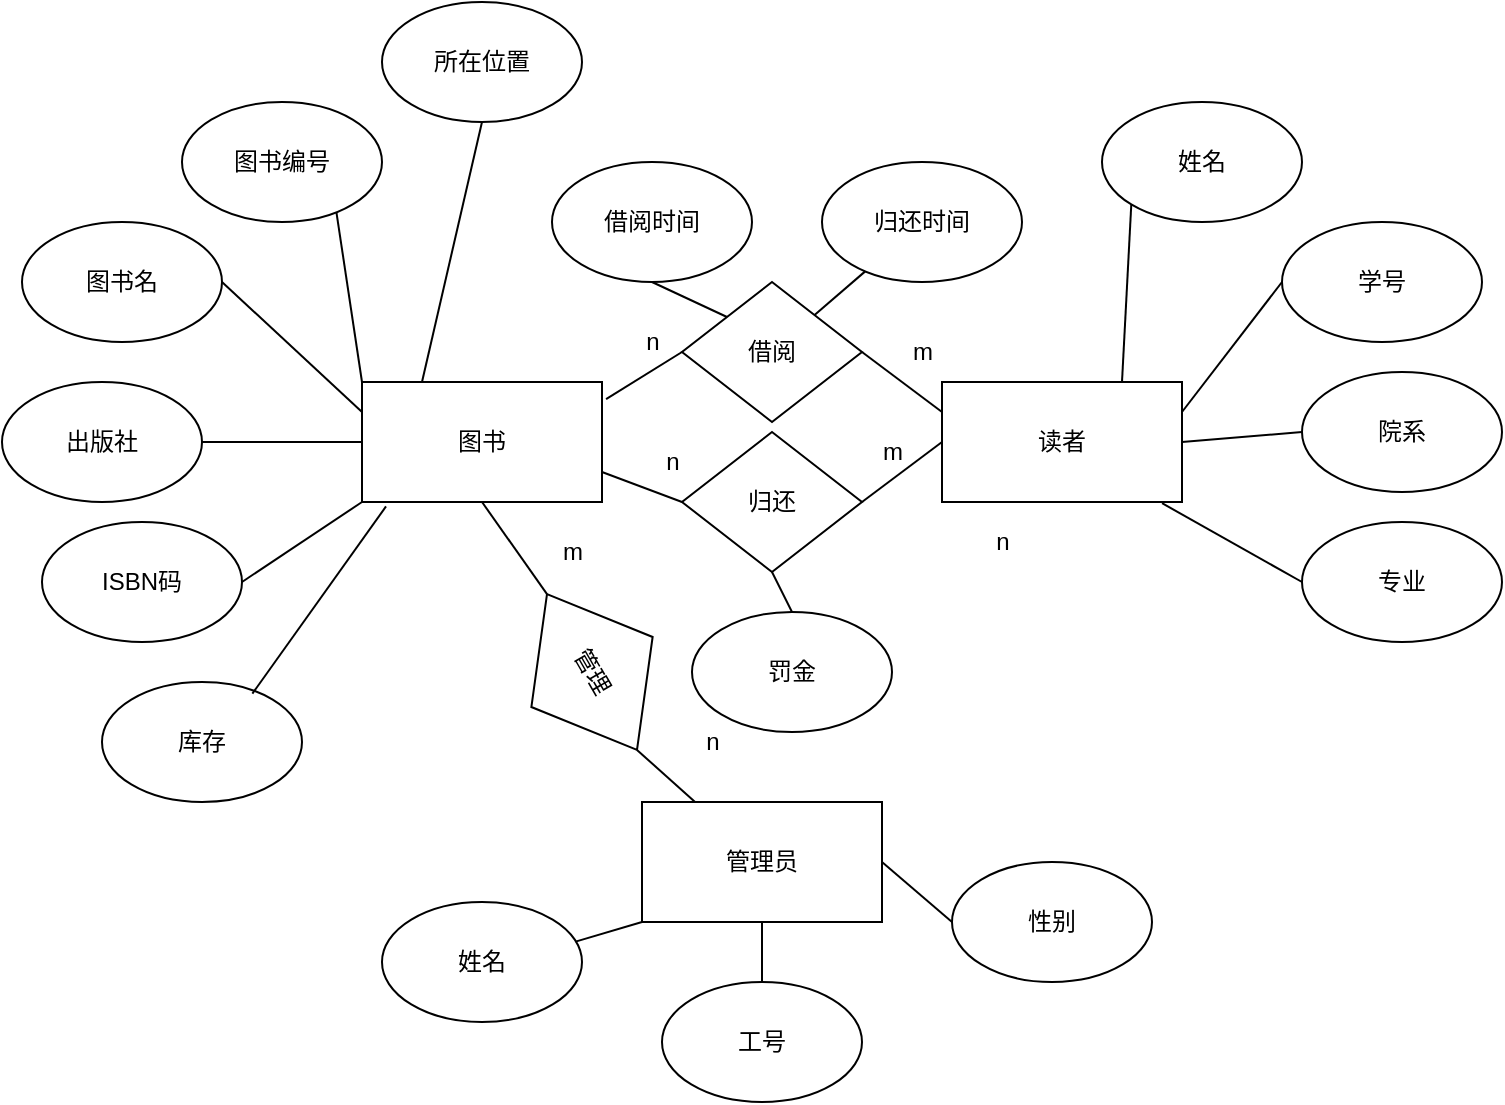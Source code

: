 <mxfile version="20.8.23" type="github">
  <diagram id="R2lEEEUBdFMjLlhIrx00" name="Page-1">
    <mxGraphModel dx="1050" dy="581" grid="1" gridSize="10" guides="1" tooltips="1" connect="1" arrows="1" fold="1" page="1" pageScale="1" pageWidth="850" pageHeight="1100" math="0" shadow="0" extFonts="Permanent Marker^https://fonts.googleapis.com/css?family=Permanent+Marker">
      <root>
        <mxCell id="0" />
        <mxCell id="1" parent="0" />
        <mxCell id="4jKd7ef3vC1ml2yuR7vD-1" value="图书" style="rounded=0;whiteSpace=wrap;html=1;" vertex="1" parent="1">
          <mxGeometry x="220" y="570" width="120" height="60" as="geometry" />
        </mxCell>
        <mxCell id="4jKd7ef3vC1ml2yuR7vD-2" value="图书编号" style="ellipse;whiteSpace=wrap;html=1;" vertex="1" parent="1">
          <mxGeometry x="130" y="430" width="100" height="60" as="geometry" />
        </mxCell>
        <mxCell id="4jKd7ef3vC1ml2yuR7vD-3" value="姓名" style="ellipse;whiteSpace=wrap;html=1;" vertex="1" parent="1">
          <mxGeometry x="590" y="430" width="100" height="60" as="geometry" />
        </mxCell>
        <mxCell id="4jKd7ef3vC1ml2yuR7vD-4" value="ISBN码" style="ellipse;whiteSpace=wrap;html=1;" vertex="1" parent="1">
          <mxGeometry x="60" y="640" width="100" height="60" as="geometry" />
        </mxCell>
        <mxCell id="4jKd7ef3vC1ml2yuR7vD-5" value="库存" style="ellipse;whiteSpace=wrap;html=1;" vertex="1" parent="1">
          <mxGeometry x="90" y="720" width="100" height="60" as="geometry" />
        </mxCell>
        <mxCell id="4jKd7ef3vC1ml2yuR7vD-6" value="学号" style="ellipse;whiteSpace=wrap;html=1;" vertex="1" parent="1">
          <mxGeometry x="680" y="490" width="100" height="60" as="geometry" />
        </mxCell>
        <mxCell id="4jKd7ef3vC1ml2yuR7vD-7" value="院系" style="ellipse;whiteSpace=wrap;html=1;" vertex="1" parent="1">
          <mxGeometry x="690" y="565" width="100" height="60" as="geometry" />
        </mxCell>
        <mxCell id="4jKd7ef3vC1ml2yuR7vD-8" value="专业" style="ellipse;whiteSpace=wrap;html=1;" vertex="1" parent="1">
          <mxGeometry x="690" y="640" width="100" height="60" as="geometry" />
        </mxCell>
        <mxCell id="4jKd7ef3vC1ml2yuR7vD-9" value="出版社" style="ellipse;whiteSpace=wrap;html=1;" vertex="1" parent="1">
          <mxGeometry x="40" y="570" width="100" height="60" as="geometry" />
        </mxCell>
        <mxCell id="4jKd7ef3vC1ml2yuR7vD-10" value="" style="edgeStyle=orthogonalEdgeStyle;rounded=0;orthogonalLoop=1;jettySize=auto;html=1;strokeColor=none;" edge="1" parent="1" source="4jKd7ef3vC1ml2yuR7vD-11" target="4jKd7ef3vC1ml2yuR7vD-1">
          <mxGeometry relative="1" as="geometry" />
        </mxCell>
        <mxCell id="4jKd7ef3vC1ml2yuR7vD-11" value="图书名" style="ellipse;whiteSpace=wrap;html=1;" vertex="1" parent="1">
          <mxGeometry x="50" y="490" width="100" height="60" as="geometry" />
        </mxCell>
        <mxCell id="4jKd7ef3vC1ml2yuR7vD-12" value="" style="endArrow=none;html=1;rounded=0;entryX=0;entryY=0;entryDx=0;entryDy=0;exitX=0.772;exitY=0.917;exitDx=0;exitDy=0;exitPerimeter=0;" edge="1" parent="1" source="4jKd7ef3vC1ml2yuR7vD-2" target="4jKd7ef3vC1ml2yuR7vD-1">
          <mxGeometry width="50" height="50" relative="1" as="geometry">
            <mxPoint x="370" y="540" as="sourcePoint" />
            <mxPoint x="420" y="490" as="targetPoint" />
          </mxGeometry>
        </mxCell>
        <mxCell id="4jKd7ef3vC1ml2yuR7vD-13" value="" style="endArrow=none;html=1;rounded=0;strokeColor=default;exitX=1;exitY=0.5;exitDx=0;exitDy=0;entryX=0;entryY=0.25;entryDx=0;entryDy=0;" edge="1" parent="1" source="4jKd7ef3vC1ml2yuR7vD-11" target="4jKd7ef3vC1ml2yuR7vD-1">
          <mxGeometry width="50" height="50" relative="1" as="geometry">
            <mxPoint x="150" y="730" as="sourcePoint" />
            <mxPoint x="200" y="680" as="targetPoint" />
          </mxGeometry>
        </mxCell>
        <mxCell id="4jKd7ef3vC1ml2yuR7vD-14" value="" style="endArrow=none;html=1;rounded=0;strokeColor=default;exitX=1;exitY=0.5;exitDx=0;exitDy=0;entryX=0;entryY=0.5;entryDx=0;entryDy=0;" edge="1" parent="1" source="4jKd7ef3vC1ml2yuR7vD-9" target="4jKd7ef3vC1ml2yuR7vD-1">
          <mxGeometry width="50" height="50" relative="1" as="geometry">
            <mxPoint x="180" y="710" as="sourcePoint" />
            <mxPoint x="230" y="660" as="targetPoint" />
          </mxGeometry>
        </mxCell>
        <mxCell id="4jKd7ef3vC1ml2yuR7vD-15" value="" style="endArrow=none;html=1;rounded=0;strokeColor=default;exitX=1;exitY=0.5;exitDx=0;exitDy=0;entryX=0;entryY=1;entryDx=0;entryDy=0;" edge="1" parent="1" source="4jKd7ef3vC1ml2yuR7vD-4" target="4jKd7ef3vC1ml2yuR7vD-1">
          <mxGeometry width="50" height="50" relative="1" as="geometry">
            <mxPoint x="250" y="750" as="sourcePoint" />
            <mxPoint x="300" y="700" as="targetPoint" />
          </mxGeometry>
        </mxCell>
        <mxCell id="4jKd7ef3vC1ml2yuR7vD-16" value="" style="endArrow=none;html=1;rounded=0;strokeColor=default;exitX=0.752;exitY=0.097;exitDx=0;exitDy=0;exitPerimeter=0;entryX=0.1;entryY=1.037;entryDx=0;entryDy=0;entryPerimeter=0;" edge="1" parent="1" source="4jKd7ef3vC1ml2yuR7vD-5" target="4jKd7ef3vC1ml2yuR7vD-1">
          <mxGeometry width="50" height="50" relative="1" as="geometry">
            <mxPoint x="210" y="770" as="sourcePoint" />
            <mxPoint x="260" y="720" as="targetPoint" />
          </mxGeometry>
        </mxCell>
        <mxCell id="4jKd7ef3vC1ml2yuR7vD-17" value="读者" style="rounded=0;whiteSpace=wrap;html=1;" vertex="1" parent="1">
          <mxGeometry x="510" y="570" width="120" height="60" as="geometry" />
        </mxCell>
        <mxCell id="4jKd7ef3vC1ml2yuR7vD-19" value="" style="endArrow=none;html=1;rounded=0;strokeColor=default;exitX=0.75;exitY=0;exitDx=0;exitDy=0;entryX=0;entryY=1;entryDx=0;entryDy=0;" edge="1" parent="1" source="4jKd7ef3vC1ml2yuR7vD-17" target="4jKd7ef3vC1ml2yuR7vD-3">
          <mxGeometry width="50" height="50" relative="1" as="geometry">
            <mxPoint x="620" y="570" as="sourcePoint" />
            <mxPoint x="670" y="520" as="targetPoint" />
          </mxGeometry>
        </mxCell>
        <mxCell id="4jKd7ef3vC1ml2yuR7vD-20" value="" style="endArrow=none;html=1;rounded=0;strokeColor=default;exitX=1;exitY=0.25;exitDx=0;exitDy=0;entryX=0;entryY=0.5;entryDx=0;entryDy=0;" edge="1" parent="1" source="4jKd7ef3vC1ml2yuR7vD-17" target="4jKd7ef3vC1ml2yuR7vD-6">
          <mxGeometry width="50" height="50" relative="1" as="geometry">
            <mxPoint x="600" y="700" as="sourcePoint" />
            <mxPoint x="650" y="650" as="targetPoint" />
          </mxGeometry>
        </mxCell>
        <mxCell id="4jKd7ef3vC1ml2yuR7vD-21" value="" style="endArrow=none;html=1;rounded=0;strokeColor=default;exitX=1;exitY=0.5;exitDx=0;exitDy=0;entryX=0;entryY=0.5;entryDx=0;entryDy=0;" edge="1" parent="1" source="4jKd7ef3vC1ml2yuR7vD-17" target="4jKd7ef3vC1ml2yuR7vD-7">
          <mxGeometry width="50" height="50" relative="1" as="geometry">
            <mxPoint x="650" y="690" as="sourcePoint" />
            <mxPoint x="700" y="640" as="targetPoint" />
          </mxGeometry>
        </mxCell>
        <mxCell id="4jKd7ef3vC1ml2yuR7vD-22" value="" style="endArrow=none;html=1;rounded=0;strokeColor=default;entryX=0;entryY=0.5;entryDx=0;entryDy=0;exitX=0.917;exitY=1.01;exitDx=0;exitDy=0;exitPerimeter=0;" edge="1" parent="1" source="4jKd7ef3vC1ml2yuR7vD-17" target="4jKd7ef3vC1ml2yuR7vD-8">
          <mxGeometry width="50" height="50" relative="1" as="geometry">
            <mxPoint x="600" y="750" as="sourcePoint" />
            <mxPoint x="650" y="700" as="targetPoint" />
          </mxGeometry>
        </mxCell>
        <mxCell id="4jKd7ef3vC1ml2yuR7vD-24" value="借阅" style="rhombus;whiteSpace=wrap;html=1;" vertex="1" parent="1">
          <mxGeometry x="380" y="520" width="90" height="70" as="geometry" />
        </mxCell>
        <mxCell id="4jKd7ef3vC1ml2yuR7vD-25" value="" style="endArrow=none;html=1;rounded=0;strokeColor=default;exitX=1.017;exitY=0.143;exitDx=0;exitDy=0;entryX=0;entryY=0.5;entryDx=0;entryDy=0;exitPerimeter=0;" edge="1" parent="1" source="4jKd7ef3vC1ml2yuR7vD-1" target="4jKd7ef3vC1ml2yuR7vD-24">
          <mxGeometry width="50" height="50" relative="1" as="geometry">
            <mxPoint x="360" y="710" as="sourcePoint" />
            <mxPoint x="410" y="660" as="targetPoint" />
          </mxGeometry>
        </mxCell>
        <mxCell id="4jKd7ef3vC1ml2yuR7vD-26" value="n" style="text;html=1;align=center;verticalAlign=middle;resizable=0;points=[];autosize=1;strokeColor=none;fillColor=none;" vertex="1" parent="1">
          <mxGeometry x="350" y="535" width="30" height="30" as="geometry" />
        </mxCell>
        <mxCell id="4jKd7ef3vC1ml2yuR7vD-27" value="" style="endArrow=none;html=1;rounded=0;strokeColor=default;exitX=1;exitY=0.5;exitDx=0;exitDy=0;entryX=0;entryY=0.25;entryDx=0;entryDy=0;" edge="1" parent="1" source="4jKd7ef3vC1ml2yuR7vD-24" target="4jKd7ef3vC1ml2yuR7vD-17">
          <mxGeometry width="50" height="50" relative="1" as="geometry">
            <mxPoint x="470" y="730" as="sourcePoint" />
            <mxPoint x="520" y="680" as="targetPoint" />
          </mxGeometry>
        </mxCell>
        <mxCell id="4jKd7ef3vC1ml2yuR7vD-28" value="m" style="text;html=1;align=center;verticalAlign=middle;resizable=0;points=[];autosize=1;strokeColor=none;fillColor=none;" vertex="1" parent="1">
          <mxGeometry x="485" y="540" width="30" height="30" as="geometry" />
        </mxCell>
        <mxCell id="4jKd7ef3vC1ml2yuR7vD-29" value="借阅时间" style="ellipse;whiteSpace=wrap;html=1;" vertex="1" parent="1">
          <mxGeometry x="315" y="460" width="100" height="60" as="geometry" />
        </mxCell>
        <mxCell id="4jKd7ef3vC1ml2yuR7vD-30" value="" style="endArrow=none;html=1;rounded=0;strokeColor=default;exitX=0;exitY=0;exitDx=0;exitDy=0;entryX=0.5;entryY=1;entryDx=0;entryDy=0;" edge="1" parent="1" source="4jKd7ef3vC1ml2yuR7vD-24" target="4jKd7ef3vC1ml2yuR7vD-29">
          <mxGeometry width="50" height="50" relative="1" as="geometry">
            <mxPoint x="390" y="760" as="sourcePoint" />
            <mxPoint x="440" y="710" as="targetPoint" />
          </mxGeometry>
        </mxCell>
        <mxCell id="4jKd7ef3vC1ml2yuR7vD-31" value="管理员" style="rounded=0;whiteSpace=wrap;html=1;" vertex="1" parent="1">
          <mxGeometry x="360" y="780" width="120" height="60" as="geometry" />
        </mxCell>
        <mxCell id="4jKd7ef3vC1ml2yuR7vD-32" value="性别" style="ellipse;whiteSpace=wrap;html=1;" vertex="1" parent="1">
          <mxGeometry x="515" y="810" width="100" height="60" as="geometry" />
        </mxCell>
        <mxCell id="4jKd7ef3vC1ml2yuR7vD-34" value="工号" style="ellipse;whiteSpace=wrap;html=1;" vertex="1" parent="1">
          <mxGeometry x="370" y="870" width="100" height="60" as="geometry" />
        </mxCell>
        <mxCell id="4jKd7ef3vC1ml2yuR7vD-35" value="姓名" style="ellipse;whiteSpace=wrap;html=1;" vertex="1" parent="1">
          <mxGeometry x="230" y="830" width="100" height="60" as="geometry" />
        </mxCell>
        <mxCell id="4jKd7ef3vC1ml2yuR7vD-39" value="" style="endArrow=none;html=1;rounded=0;strokeColor=default;exitX=0.5;exitY=0;exitDx=0;exitDy=0;entryX=0.5;entryY=1;entryDx=0;entryDy=0;" edge="1" parent="1" source="4jKd7ef3vC1ml2yuR7vD-34" target="4jKd7ef3vC1ml2yuR7vD-31">
          <mxGeometry width="50" height="50" relative="1" as="geometry">
            <mxPoint x="400" y="910" as="sourcePoint" />
            <mxPoint x="470" y="900" as="targetPoint" />
          </mxGeometry>
        </mxCell>
        <mxCell id="4jKd7ef3vC1ml2yuR7vD-40" value="" style="endArrow=none;html=1;rounded=0;strokeColor=default;exitX=0.968;exitY=0.33;exitDx=0;exitDy=0;entryX=0;entryY=1;entryDx=0;entryDy=0;exitPerimeter=0;" edge="1" parent="1" target="4jKd7ef3vC1ml2yuR7vD-31" source="4jKd7ef3vC1ml2yuR7vD-35">
          <mxGeometry width="50" height="50" relative="1" as="geometry">
            <mxPoint x="325" y="860" as="sourcePoint" />
            <mxPoint x="395" y="850" as="targetPoint" />
          </mxGeometry>
        </mxCell>
        <mxCell id="4jKd7ef3vC1ml2yuR7vD-41" value="" style="endArrow=none;html=1;rounded=0;strokeColor=default;exitX=0;exitY=0.5;exitDx=0;exitDy=0;entryX=1;entryY=0.5;entryDx=0;entryDy=0;" edge="1" parent="1" source="4jKd7ef3vC1ml2yuR7vD-32" target="4jKd7ef3vC1ml2yuR7vD-31">
          <mxGeometry width="50" height="50" relative="1" as="geometry">
            <mxPoint x="330" y="860" as="sourcePoint" />
            <mxPoint x="400" y="850" as="targetPoint" />
          </mxGeometry>
        </mxCell>
        <mxCell id="4jKd7ef3vC1ml2yuR7vD-42" value="" style="endArrow=none;html=1;rounded=0;strokeColor=default;entryX=1;entryY=0.5;entryDx=0;entryDy=0;" edge="1" parent="1" target="4jKd7ef3vC1ml2yuR7vD-44" source="4jKd7ef3vC1ml2yuR7vD-31">
          <mxGeometry width="50" height="50" relative="1" as="geometry">
            <mxPoint x="430" y="780" as="sourcePoint" />
            <mxPoint x="475" y="730" as="targetPoint" />
          </mxGeometry>
        </mxCell>
        <mxCell id="4jKd7ef3vC1ml2yuR7vD-43" value="" style="endArrow=none;html=1;rounded=0;strokeColor=default;entryX=0.5;entryY=1;entryDx=0;entryDy=0;exitX=0;exitY=0.5;exitDx=0;exitDy=0;" edge="1" parent="1" source="4jKd7ef3vC1ml2yuR7vD-44" target="4jKd7ef3vC1ml2yuR7vD-1">
          <mxGeometry width="50" height="50" relative="1" as="geometry">
            <mxPoint x="475" y="660" as="sourcePoint" />
            <mxPoint x="480" y="740" as="targetPoint" />
          </mxGeometry>
        </mxCell>
        <mxCell id="4jKd7ef3vC1ml2yuR7vD-44" value="管理" style="rhombus;whiteSpace=wrap;html=1;rotation=60;" vertex="1" parent="1">
          <mxGeometry x="290" y="680" width="90" height="70" as="geometry" />
        </mxCell>
        <mxCell id="4jKd7ef3vC1ml2yuR7vD-46" value="n" style="text;html=1;align=center;verticalAlign=middle;resizable=0;points=[];autosize=1;strokeColor=none;fillColor=none;" vertex="1" parent="1">
          <mxGeometry x="525" y="635" width="30" height="30" as="geometry" />
        </mxCell>
        <mxCell id="4jKd7ef3vC1ml2yuR7vD-47" value="所在位置" style="ellipse;whiteSpace=wrap;html=1;" vertex="1" parent="1">
          <mxGeometry x="230" y="380" width="100" height="60" as="geometry" />
        </mxCell>
        <mxCell id="4jKd7ef3vC1ml2yuR7vD-48" value="" style="endArrow=none;html=1;rounded=0;exitX=0.25;exitY=0;exitDx=0;exitDy=0;entryX=0.5;entryY=1;entryDx=0;entryDy=0;" edge="1" parent="1" source="4jKd7ef3vC1ml2yuR7vD-1" target="4jKd7ef3vC1ml2yuR7vD-47">
          <mxGeometry width="50" height="50" relative="1" as="geometry">
            <mxPoint x="270" y="560" as="sourcePoint" />
            <mxPoint x="320" y="510" as="targetPoint" />
          </mxGeometry>
        </mxCell>
        <mxCell id="4jKd7ef3vC1ml2yuR7vD-49" value="归还时间" style="ellipse;whiteSpace=wrap;html=1;" vertex="1" parent="1">
          <mxGeometry x="450" y="460" width="100" height="60" as="geometry" />
        </mxCell>
        <mxCell id="4jKd7ef3vC1ml2yuR7vD-50" value="" style="endArrow=none;html=1;rounded=0;" edge="1" parent="1" source="4jKd7ef3vC1ml2yuR7vD-49" target="4jKd7ef3vC1ml2yuR7vD-24">
          <mxGeometry width="50" height="50" relative="1" as="geometry">
            <mxPoint x="380" y="660" as="sourcePoint" />
            <mxPoint x="430" y="620" as="targetPoint" />
          </mxGeometry>
        </mxCell>
        <mxCell id="4jKd7ef3vC1ml2yuR7vD-52" value="归还" style="rhombus;whiteSpace=wrap;html=1;" vertex="1" parent="1">
          <mxGeometry x="380" y="595" width="90" height="70" as="geometry" />
        </mxCell>
        <mxCell id="4jKd7ef3vC1ml2yuR7vD-53" value="" style="endArrow=none;html=1;rounded=0;exitX=1;exitY=0.75;exitDx=0;exitDy=0;entryX=0;entryY=0.5;entryDx=0;entryDy=0;" edge="1" parent="1" source="4jKd7ef3vC1ml2yuR7vD-1" target="4jKd7ef3vC1ml2yuR7vD-52">
          <mxGeometry width="50" height="50" relative="1" as="geometry">
            <mxPoint x="330" y="740" as="sourcePoint" />
            <mxPoint x="380" y="690" as="targetPoint" />
          </mxGeometry>
        </mxCell>
        <mxCell id="4jKd7ef3vC1ml2yuR7vD-54" value="" style="endArrow=none;html=1;rounded=0;exitX=1;exitY=0.5;exitDx=0;exitDy=0;entryX=0;entryY=0.5;entryDx=0;entryDy=0;" edge="1" parent="1" source="4jKd7ef3vC1ml2yuR7vD-52" target="4jKd7ef3vC1ml2yuR7vD-17">
          <mxGeometry width="50" height="50" relative="1" as="geometry">
            <mxPoint x="590" y="700" as="sourcePoint" />
            <mxPoint x="640" y="650" as="targetPoint" />
          </mxGeometry>
        </mxCell>
        <mxCell id="4jKd7ef3vC1ml2yuR7vD-55" value="n" style="text;html=1;align=center;verticalAlign=middle;resizable=0;points=[];autosize=1;strokeColor=none;fillColor=none;" vertex="1" parent="1">
          <mxGeometry x="360" y="595" width="30" height="30" as="geometry" />
        </mxCell>
        <mxCell id="4jKd7ef3vC1ml2yuR7vD-56" value="m" style="text;html=1;align=center;verticalAlign=middle;resizable=0;points=[];autosize=1;strokeColor=none;fillColor=none;" vertex="1" parent="1">
          <mxGeometry x="470" y="590" width="30" height="30" as="geometry" />
        </mxCell>
        <mxCell id="4jKd7ef3vC1ml2yuR7vD-58" value="n" style="text;html=1;align=center;verticalAlign=middle;resizable=0;points=[];autosize=1;strokeColor=none;fillColor=none;" vertex="1" parent="1">
          <mxGeometry x="380" y="735" width="30" height="30" as="geometry" />
        </mxCell>
        <mxCell id="4jKd7ef3vC1ml2yuR7vD-59" value="m" style="text;html=1;align=center;verticalAlign=middle;resizable=0;points=[];autosize=1;strokeColor=none;fillColor=none;" vertex="1" parent="1">
          <mxGeometry x="310" y="640" width="30" height="30" as="geometry" />
        </mxCell>
        <mxCell id="4jKd7ef3vC1ml2yuR7vD-60" value="罚金" style="ellipse;whiteSpace=wrap;html=1;" vertex="1" parent="1">
          <mxGeometry x="385" y="685" width="100" height="60" as="geometry" />
        </mxCell>
        <mxCell id="4jKd7ef3vC1ml2yuR7vD-61" value="" style="endArrow=none;html=1;rounded=0;exitX=0.5;exitY=0;exitDx=0;exitDy=0;entryX=0.5;entryY=1;entryDx=0;entryDy=0;" edge="1" parent="1" source="4jKd7ef3vC1ml2yuR7vD-60" target="4jKd7ef3vC1ml2yuR7vD-52">
          <mxGeometry width="50" height="50" relative="1" as="geometry">
            <mxPoint x="540" y="770" as="sourcePoint" />
            <mxPoint x="590" y="720" as="targetPoint" />
          </mxGeometry>
        </mxCell>
      </root>
    </mxGraphModel>
  </diagram>
</mxfile>

